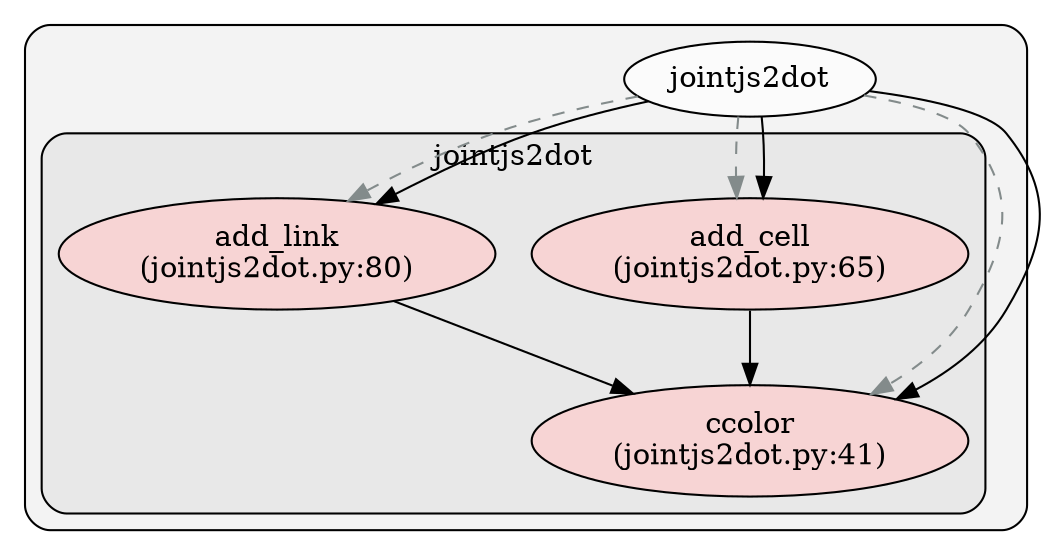 digraph G {
    graph [rankdir=TB, clusterrank="local"];
    subgraph cluster_G {

        graph [style="filled,rounded",fillcolor="#80808018", label=""];
        jointjs2dot [label="jointjs2dot", style="filled", fillcolor="#ffffffb2", fontcolor="#000000", group="0"];
        subgraph cluster_jointjs2dot {

            graph [style="filled,rounded",fillcolor="#80808018", label="jointjs2dot"];
            jointjs2dot__add_cell [label="add_cell\n(jointjs2dot.py:65)", style="filled", fillcolor="#feccccb2", fontcolor="#000000", group="0"];
        }
        subgraph cluster_jointjs2dot {

            graph [style="filled,rounded",fillcolor="#80808018", label="jointjs2dot"];
            jointjs2dot__add_link [label="add_link\n(jointjs2dot.py:80)", style="filled", fillcolor="#feccccb2", fontcolor="#000000", group="0"];
        }
        subgraph cluster_jointjs2dot {

            graph [style="filled,rounded",fillcolor="#80808018", label="jointjs2dot"];
            jointjs2dot__ccolor [label="ccolor\n(jointjs2dot.py:41)", style="filled", fillcolor="#feccccb2", fontcolor="#000000", group="0"];
        }
    }
        jointjs2dot -> jointjs2dot__add_cell [style="dashed", color="#838b8b"];
        jointjs2dot -> jointjs2dot__ccolor [style="dashed", color="#838b8b"];
        jointjs2dot -> jointjs2dot__add_link [style="dashed", color="#838b8b"];
        jointjs2dot -> jointjs2dot__add_cell [style="solid", color="#000000"];
        jointjs2dot -> jointjs2dot__add_link [style="solid", color="#000000"];
        jointjs2dot -> jointjs2dot__ccolor [style="solid", color="#000000"];
        jointjs2dot__add_cell -> jointjs2dot__ccolor [style="solid", color="#000000"];
        jointjs2dot__add_link -> jointjs2dot__ccolor [style="solid", color="#000000"];
    }
